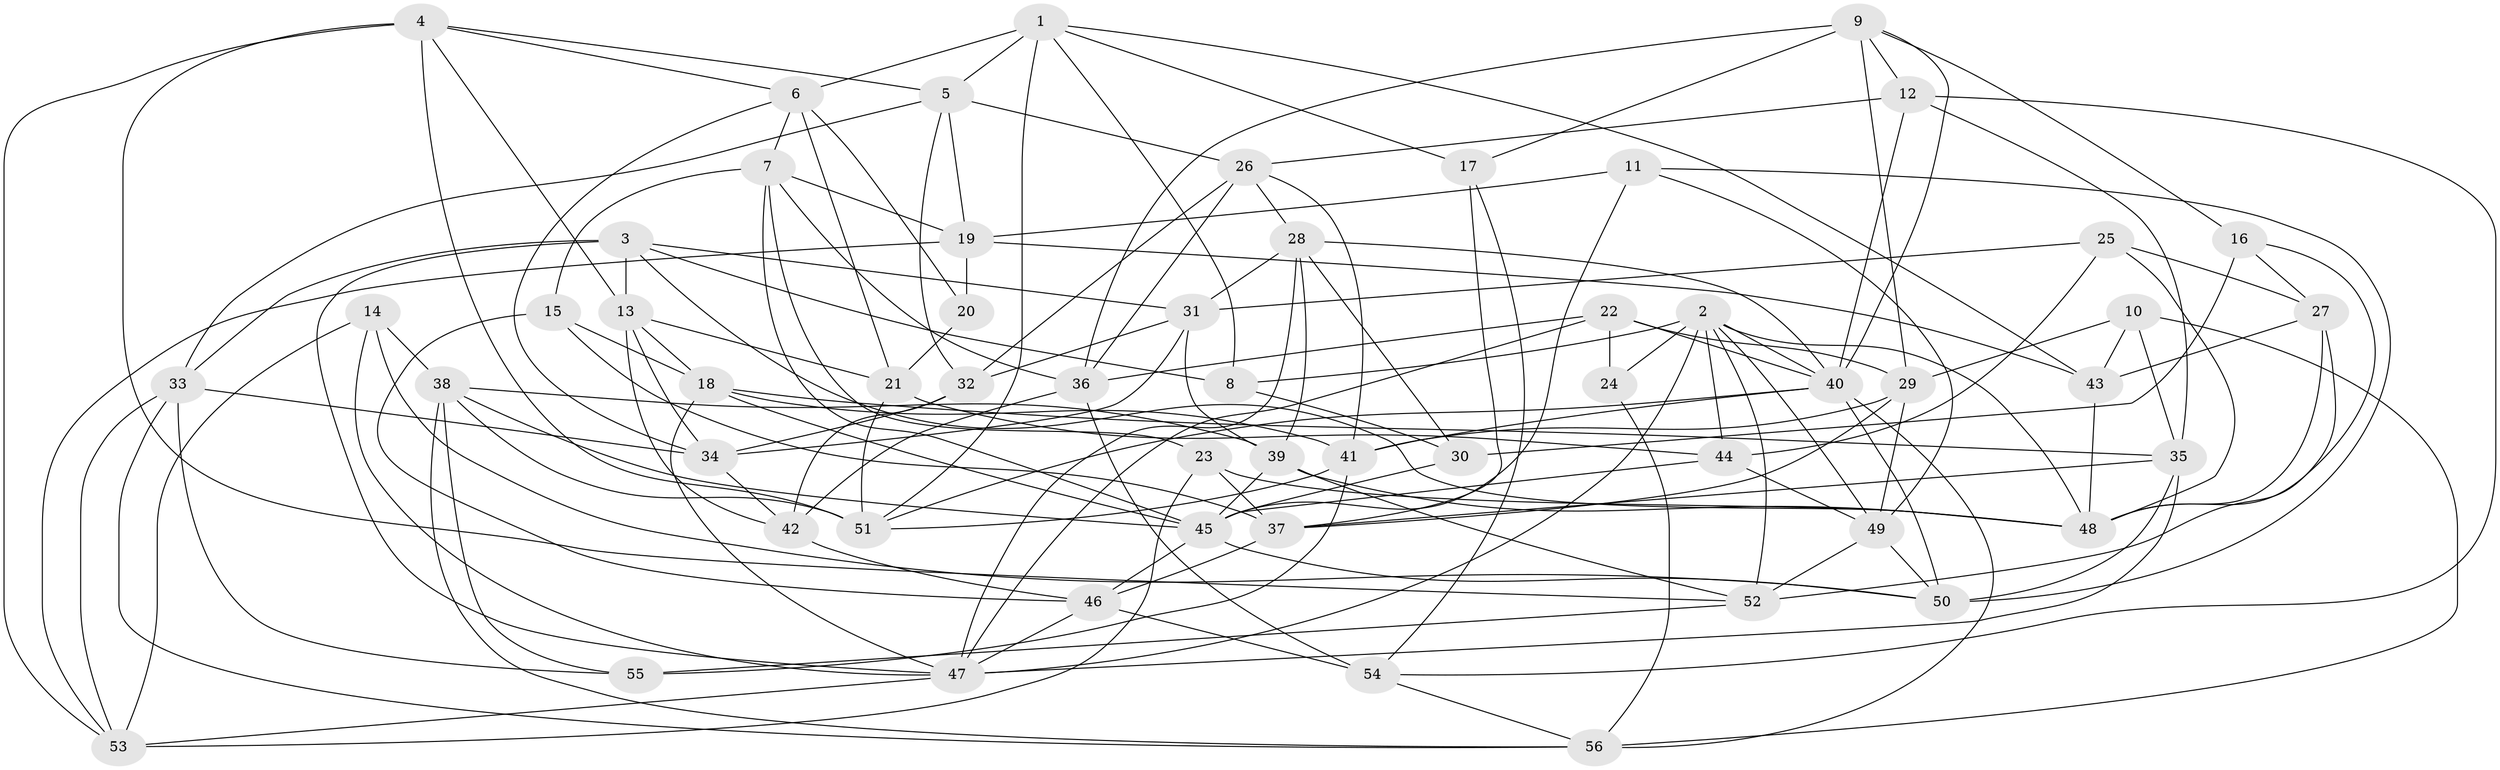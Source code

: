 // original degree distribution, {4: 1.0}
// Generated by graph-tools (version 1.1) at 2025/26/03/09/25 03:26:49]
// undirected, 56 vertices, 156 edges
graph export_dot {
graph [start="1"]
  node [color=gray90,style=filled];
  1;
  2;
  3;
  4;
  5;
  6;
  7;
  8;
  9;
  10;
  11;
  12;
  13;
  14;
  15;
  16;
  17;
  18;
  19;
  20;
  21;
  22;
  23;
  24;
  25;
  26;
  27;
  28;
  29;
  30;
  31;
  32;
  33;
  34;
  35;
  36;
  37;
  38;
  39;
  40;
  41;
  42;
  43;
  44;
  45;
  46;
  47;
  48;
  49;
  50;
  51;
  52;
  53;
  54;
  55;
  56;
  1 -- 5 [weight=1.0];
  1 -- 6 [weight=1.0];
  1 -- 8 [weight=1.0];
  1 -- 17 [weight=1.0];
  1 -- 43 [weight=1.0];
  1 -- 51 [weight=1.0];
  2 -- 8 [weight=1.0];
  2 -- 24 [weight=1.0];
  2 -- 40 [weight=1.0];
  2 -- 44 [weight=2.0];
  2 -- 47 [weight=2.0];
  2 -- 48 [weight=1.0];
  2 -- 49 [weight=1.0];
  2 -- 52 [weight=1.0];
  3 -- 8 [weight=1.0];
  3 -- 13 [weight=1.0];
  3 -- 31 [weight=1.0];
  3 -- 33 [weight=1.0];
  3 -- 47 [weight=1.0];
  3 -- 48 [weight=1.0];
  4 -- 5 [weight=1.0];
  4 -- 6 [weight=1.0];
  4 -- 13 [weight=1.0];
  4 -- 51 [weight=1.0];
  4 -- 52 [weight=1.0];
  4 -- 53 [weight=1.0];
  5 -- 19 [weight=1.0];
  5 -- 26 [weight=1.0];
  5 -- 32 [weight=1.0];
  5 -- 33 [weight=1.0];
  6 -- 7 [weight=1.0];
  6 -- 20 [weight=1.0];
  6 -- 21 [weight=1.0];
  6 -- 34 [weight=1.0];
  7 -- 15 [weight=1.0];
  7 -- 19 [weight=1.0];
  7 -- 23 [weight=1.0];
  7 -- 36 [weight=1.0];
  7 -- 45 [weight=1.0];
  8 -- 30 [weight=3.0];
  9 -- 12 [weight=1.0];
  9 -- 16 [weight=1.0];
  9 -- 17 [weight=1.0];
  9 -- 29 [weight=1.0];
  9 -- 36 [weight=1.0];
  9 -- 40 [weight=1.0];
  10 -- 29 [weight=1.0];
  10 -- 35 [weight=1.0];
  10 -- 43 [weight=1.0];
  10 -- 56 [weight=1.0];
  11 -- 19 [weight=1.0];
  11 -- 45 [weight=1.0];
  11 -- 49 [weight=1.0];
  11 -- 50 [weight=1.0];
  12 -- 26 [weight=1.0];
  12 -- 35 [weight=1.0];
  12 -- 40 [weight=2.0];
  12 -- 54 [weight=1.0];
  13 -- 18 [weight=1.0];
  13 -- 21 [weight=1.0];
  13 -- 34 [weight=1.0];
  13 -- 42 [weight=1.0];
  14 -- 38 [weight=1.0];
  14 -- 47 [weight=1.0];
  14 -- 50 [weight=1.0];
  14 -- 53 [weight=1.0];
  15 -- 18 [weight=1.0];
  15 -- 37 [weight=1.0];
  15 -- 46 [weight=1.0];
  16 -- 27 [weight=1.0];
  16 -- 30 [weight=1.0];
  16 -- 48 [weight=1.0];
  17 -- 37 [weight=1.0];
  17 -- 54 [weight=1.0];
  18 -- 35 [weight=1.0];
  18 -- 41 [weight=1.0];
  18 -- 45 [weight=1.0];
  18 -- 47 [weight=1.0];
  19 -- 20 [weight=1.0];
  19 -- 43 [weight=1.0];
  19 -- 53 [weight=1.0];
  20 -- 21 [weight=2.0];
  21 -- 44 [weight=1.0];
  21 -- 51 [weight=1.0];
  22 -- 24 [weight=2.0];
  22 -- 29 [weight=1.0];
  22 -- 36 [weight=1.0];
  22 -- 40 [weight=1.0];
  22 -- 47 [weight=1.0];
  23 -- 37 [weight=1.0];
  23 -- 48 [weight=1.0];
  23 -- 53 [weight=1.0];
  24 -- 56 [weight=1.0];
  25 -- 27 [weight=1.0];
  25 -- 31 [weight=1.0];
  25 -- 44 [weight=1.0];
  25 -- 48 [weight=1.0];
  26 -- 28 [weight=1.0];
  26 -- 32 [weight=1.0];
  26 -- 36 [weight=1.0];
  26 -- 41 [weight=1.0];
  27 -- 43 [weight=2.0];
  27 -- 48 [weight=1.0];
  27 -- 52 [weight=1.0];
  28 -- 30 [weight=1.0];
  28 -- 31 [weight=1.0];
  28 -- 39 [weight=1.0];
  28 -- 40 [weight=1.0];
  28 -- 47 [weight=1.0];
  29 -- 37 [weight=1.0];
  29 -- 41 [weight=1.0];
  29 -- 49 [weight=1.0];
  30 -- 45 [weight=1.0];
  31 -- 32 [weight=1.0];
  31 -- 34 [weight=1.0];
  31 -- 39 [weight=1.0];
  32 -- 34 [weight=1.0];
  32 -- 42 [weight=2.0];
  33 -- 34 [weight=1.0];
  33 -- 53 [weight=1.0];
  33 -- 55 [weight=1.0];
  33 -- 56 [weight=1.0];
  34 -- 42 [weight=1.0];
  35 -- 37 [weight=1.0];
  35 -- 47 [weight=1.0];
  35 -- 50 [weight=1.0];
  36 -- 42 [weight=1.0];
  36 -- 54 [weight=1.0];
  37 -- 46 [weight=1.0];
  38 -- 39 [weight=1.0];
  38 -- 45 [weight=1.0];
  38 -- 51 [weight=1.0];
  38 -- 55 [weight=1.0];
  38 -- 56 [weight=1.0];
  39 -- 45 [weight=1.0];
  39 -- 48 [weight=1.0];
  39 -- 52 [weight=1.0];
  40 -- 41 [weight=1.0];
  40 -- 50 [weight=1.0];
  40 -- 51 [weight=1.0];
  40 -- 56 [weight=1.0];
  41 -- 51 [weight=1.0];
  41 -- 55 [weight=1.0];
  42 -- 46 [weight=1.0];
  43 -- 48 [weight=1.0];
  44 -- 45 [weight=1.0];
  44 -- 49 [weight=1.0];
  45 -- 46 [weight=2.0];
  45 -- 50 [weight=1.0];
  46 -- 47 [weight=1.0];
  46 -- 54 [weight=2.0];
  47 -- 53 [weight=1.0];
  49 -- 50 [weight=1.0];
  49 -- 52 [weight=1.0];
  52 -- 55 [weight=1.0];
  54 -- 56 [weight=1.0];
}
